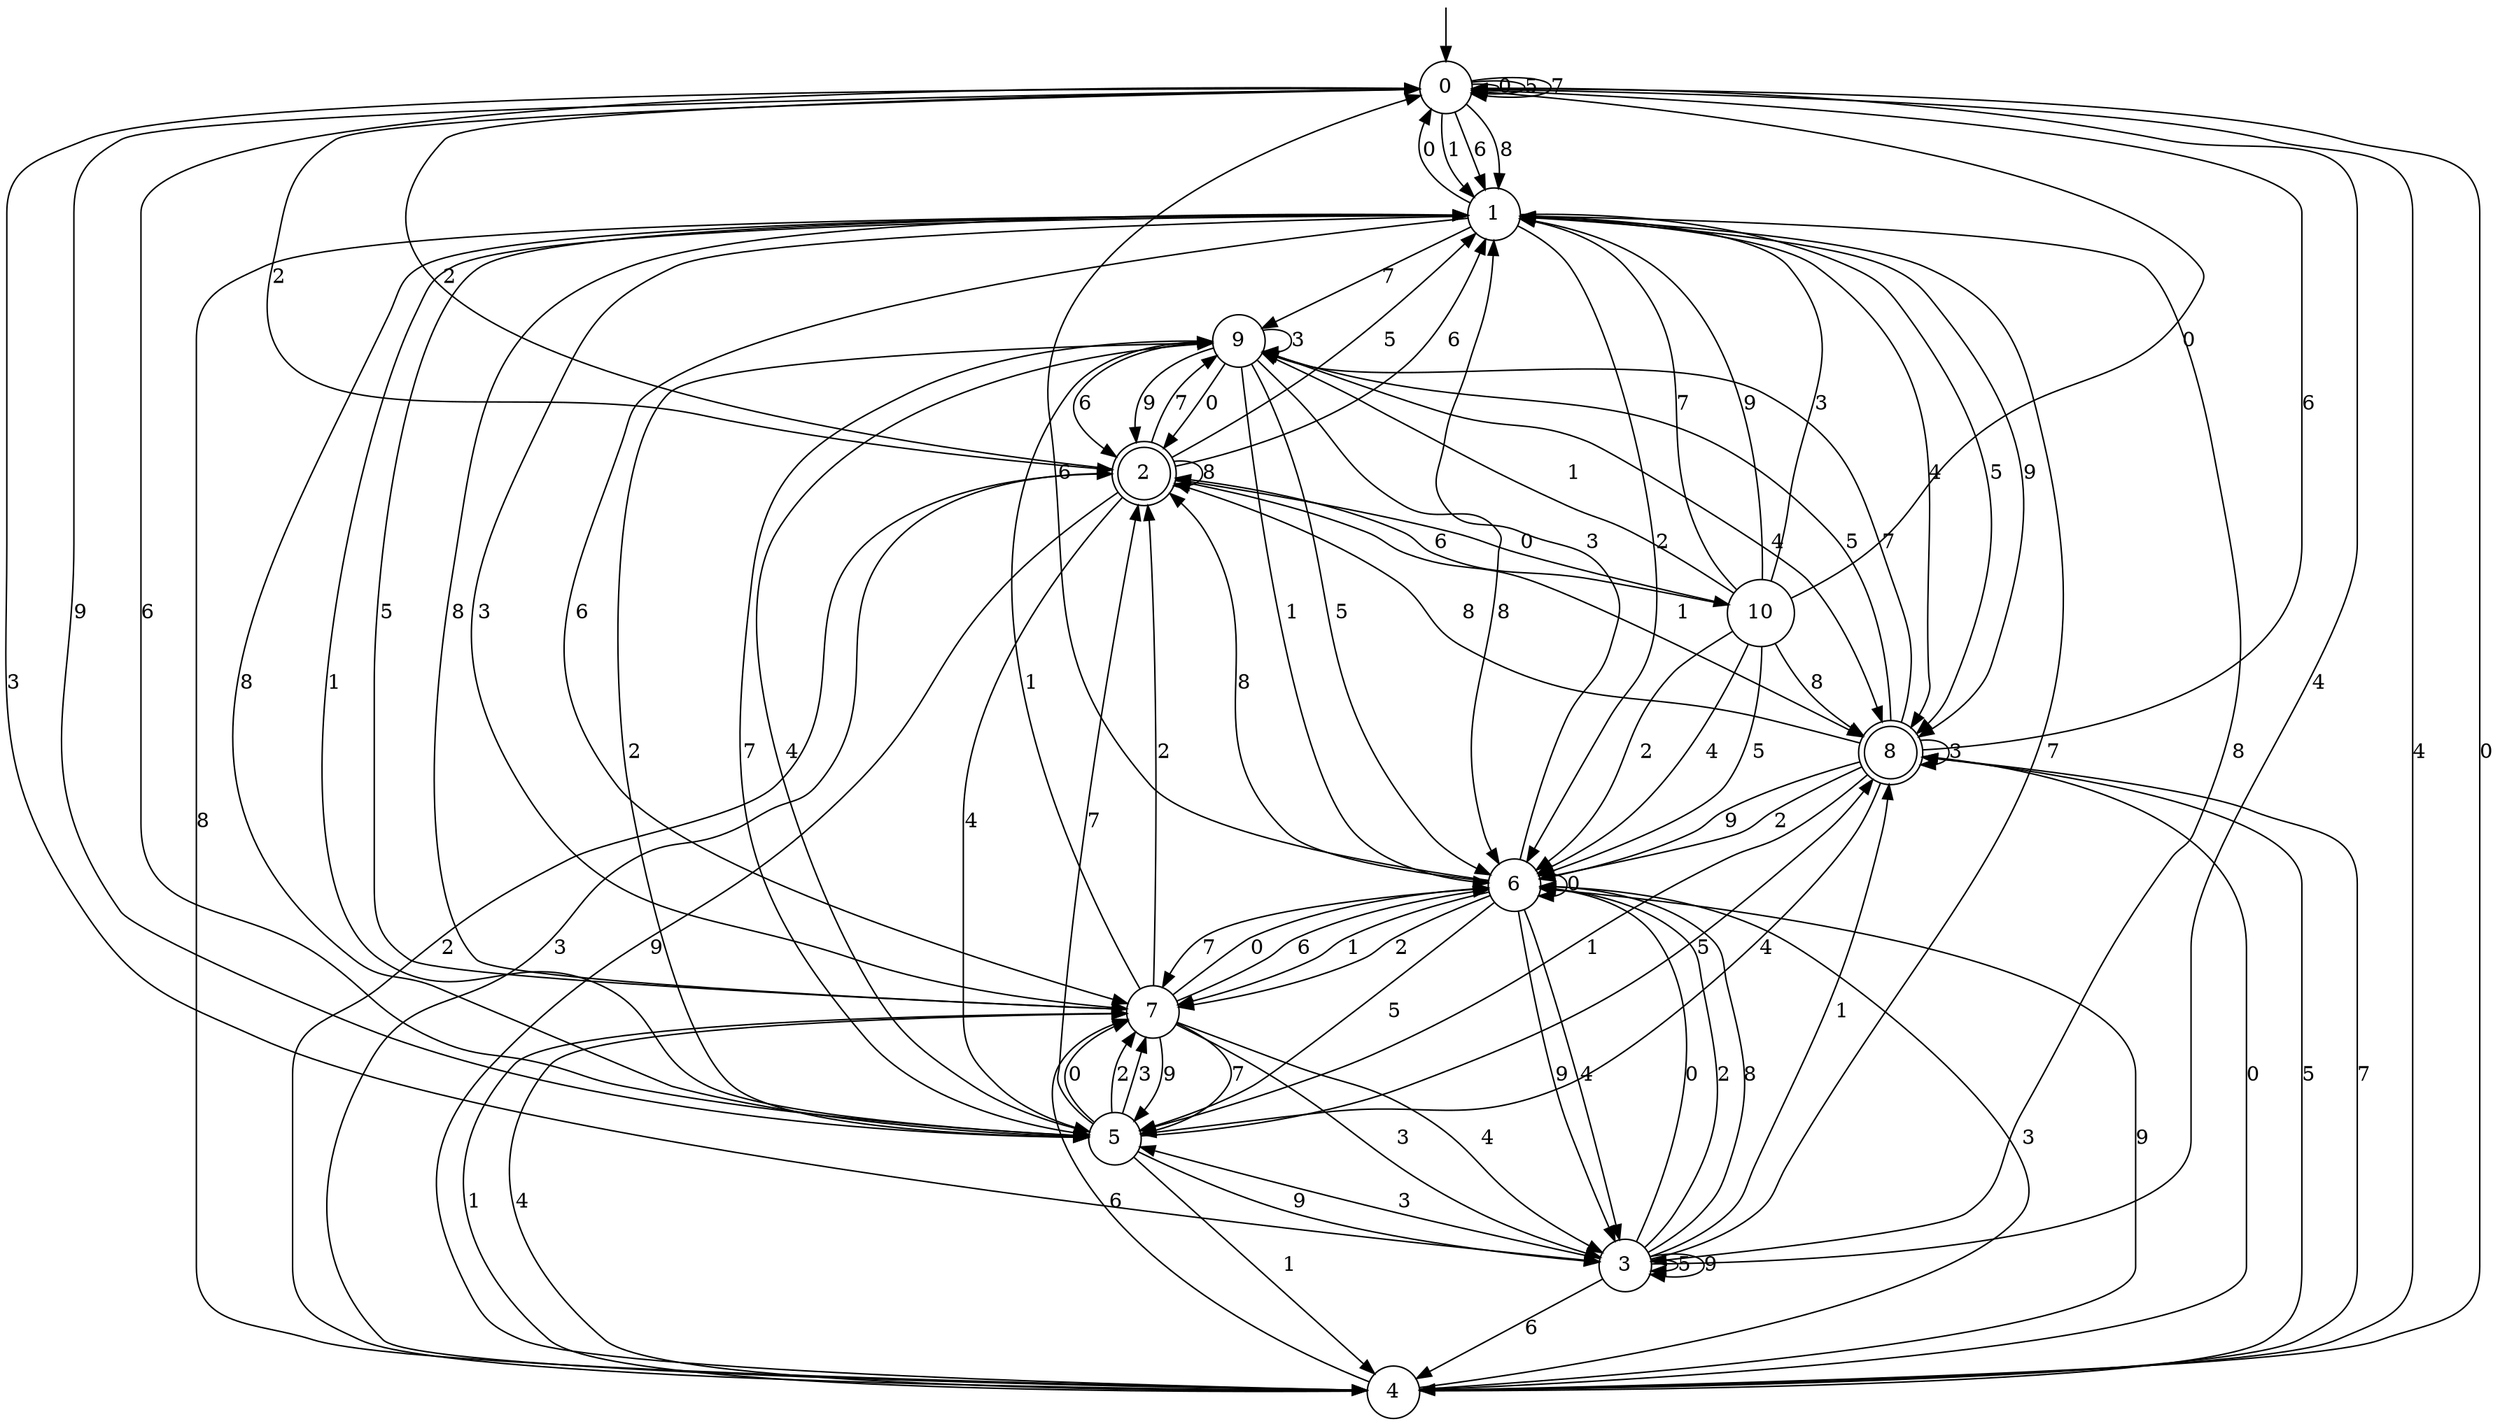 digraph g {

	s0 [shape="circle" label="0"];
	s1 [shape="circle" label="1"];
	s2 [shape="doublecircle" label="2"];
	s3 [shape="circle" label="3"];
	s4 [shape="circle" label="4"];
	s5 [shape="circle" label="5"];
	s6 [shape="circle" label="6"];
	s7 [shape="circle" label="7"];
	s8 [shape="doublecircle" label="8"];
	s9 [shape="circle" label="9"];
	s10 [shape="circle" label="10"];
	s0 -> s0 [label="0"];
	s0 -> s1 [label="1"];
	s0 -> s2 [label="2"];
	s0 -> s3 [label="3"];
	s0 -> s4 [label="4"];
	s0 -> s0 [label="5"];
	s0 -> s1 [label="6"];
	s0 -> s0 [label="7"];
	s0 -> s1 [label="8"];
	s0 -> s5 [label="9"];
	s1 -> s0 [label="0"];
	s1 -> s5 [label="1"];
	s1 -> s6 [label="2"];
	s1 -> s7 [label="3"];
	s1 -> s8 [label="4"];
	s1 -> s8 [label="5"];
	s1 -> s7 [label="6"];
	s1 -> s9 [label="7"];
	s1 -> s3 [label="8"];
	s1 -> s8 [label="9"];
	s2 -> s10 [label="0"];
	s2 -> s8 [label="1"];
	s2 -> s0 [label="2"];
	s2 -> s4 [label="3"];
	s2 -> s5 [label="4"];
	s2 -> s1 [label="5"];
	s2 -> s1 [label="6"];
	s2 -> s9 [label="7"];
	s2 -> s2 [label="8"];
	s2 -> s4 [label="9"];
	s3 -> s6 [label="0"];
	s3 -> s8 [label="1"];
	s3 -> s6 [label="2"];
	s3 -> s5 [label="3"];
	s3 -> s0 [label="4"];
	s3 -> s3 [label="5"];
	s3 -> s4 [label="6"];
	s3 -> s1 [label="7"];
	s3 -> s6 [label="8"];
	s3 -> s3 [label="9"];
	s4 -> s0 [label="0"];
	s4 -> s7 [label="1"];
	s4 -> s2 [label="2"];
	s4 -> s6 [label="3"];
	s4 -> s7 [label="4"];
	s4 -> s8 [label="5"];
	s4 -> s7 [label="6"];
	s4 -> s8 [label="7"];
	s4 -> s1 [label="8"];
	s4 -> s6 [label="9"];
	s5 -> s7 [label="0"];
	s5 -> s4 [label="1"];
	s5 -> s7 [label="2"];
	s5 -> s7 [label="3"];
	s5 -> s9 [label="4"];
	s5 -> s8 [label="5"];
	s5 -> s0 [label="6"];
	s5 -> s2 [label="7"];
	s5 -> s1 [label="8"];
	s5 -> s3 [label="9"];
	s6 -> s6 [label="0"];
	s6 -> s7 [label="1"];
	s6 -> s7 [label="2"];
	s6 -> s1 [label="3"];
	s6 -> s3 [label="4"];
	s6 -> s5 [label="5"];
	s6 -> s0 [label="6"];
	s6 -> s7 [label="7"];
	s6 -> s2 [label="8"];
	s6 -> s3 [label="9"];
	s7 -> s6 [label="0"];
	s7 -> s9 [label="1"];
	s7 -> s2 [label="2"];
	s7 -> s3 [label="3"];
	s7 -> s3 [label="4"];
	s7 -> s1 [label="5"];
	s7 -> s6 [label="6"];
	s7 -> s5 [label="7"];
	s7 -> s1 [label="8"];
	s7 -> s5 [label="9"];
	s8 -> s4 [label="0"];
	s8 -> s5 [label="1"];
	s8 -> s6 [label="2"];
	s8 -> s8 [label="3"];
	s8 -> s5 [label="4"];
	s8 -> s9 [label="5"];
	s8 -> s0 [label="6"];
	s8 -> s9 [label="7"];
	s8 -> s2 [label="8"];
	s8 -> s6 [label="9"];
	s9 -> s2 [label="0"];
	s9 -> s6 [label="1"];
	s9 -> s5 [label="2"];
	s9 -> s9 [label="3"];
	s9 -> s8 [label="4"];
	s9 -> s6 [label="5"];
	s9 -> s2 [label="6"];
	s9 -> s5 [label="7"];
	s9 -> s6 [label="8"];
	s9 -> s2 [label="9"];
	s10 -> s0 [label="0"];
	s10 -> s9 [label="1"];
	s10 -> s6 [label="2"];
	s10 -> s1 [label="3"];
	s10 -> s6 [label="4"];
	s10 -> s6 [label="5"];
	s10 -> s2 [label="6"];
	s10 -> s1 [label="7"];
	s10 -> s8 [label="8"];
	s10 -> s1 [label="9"];

__start0 [label="" shape="none" width="0" height="0"];
__start0 -> s0;

}
